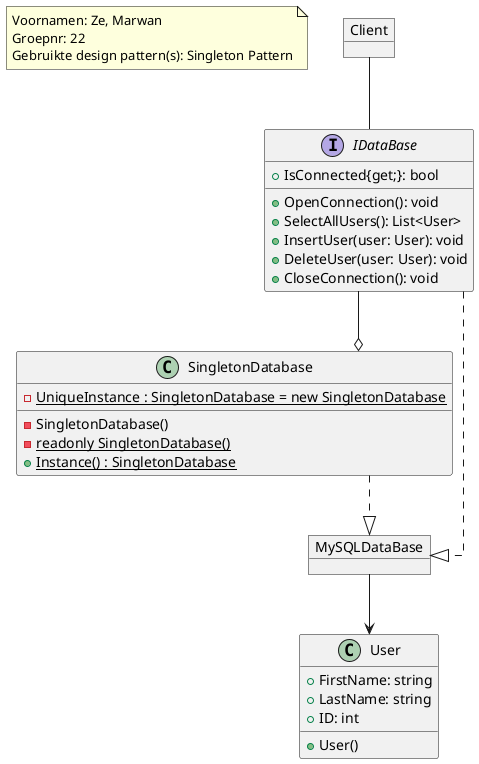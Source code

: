 @startuml Groepnr 22
skinparam linetype ortho
Note as Info
  Voornamen: Ze, Marwan
  Groepnr: 22
  Gebruikte design pattern(s): Singleton Pattern
end Note

class SingletonDatabase{
  - {static} UniqueInstance : SingletonDatabase = new SingletonDatabase
  - SingletonDatabase()
  - {static} readonly SingletonDatabase()
  + {static} Instance() : SingletonDatabase
}

Class User{
    +User()
    +FirstName: string 
    +LastName: string
    +ID: int
}


interface IDataBase{
    +OpenConnection(): void 
    +SelectAllUsers(): List<User>
    +InsertUser(user: User): void
    +DeleteUser(user: User): void
    +IsConnected{get;}: bool
    +CloseConnection(): void
}

object Client
object MySQLDataBase

Client -- IDataBase
MySQLDataBase --> User
SingletonDatabase ..|> MySQLDataBase
IDataBase ..|> MySQLDataBase
IDataBase --o SingletonDatabase

@enduml